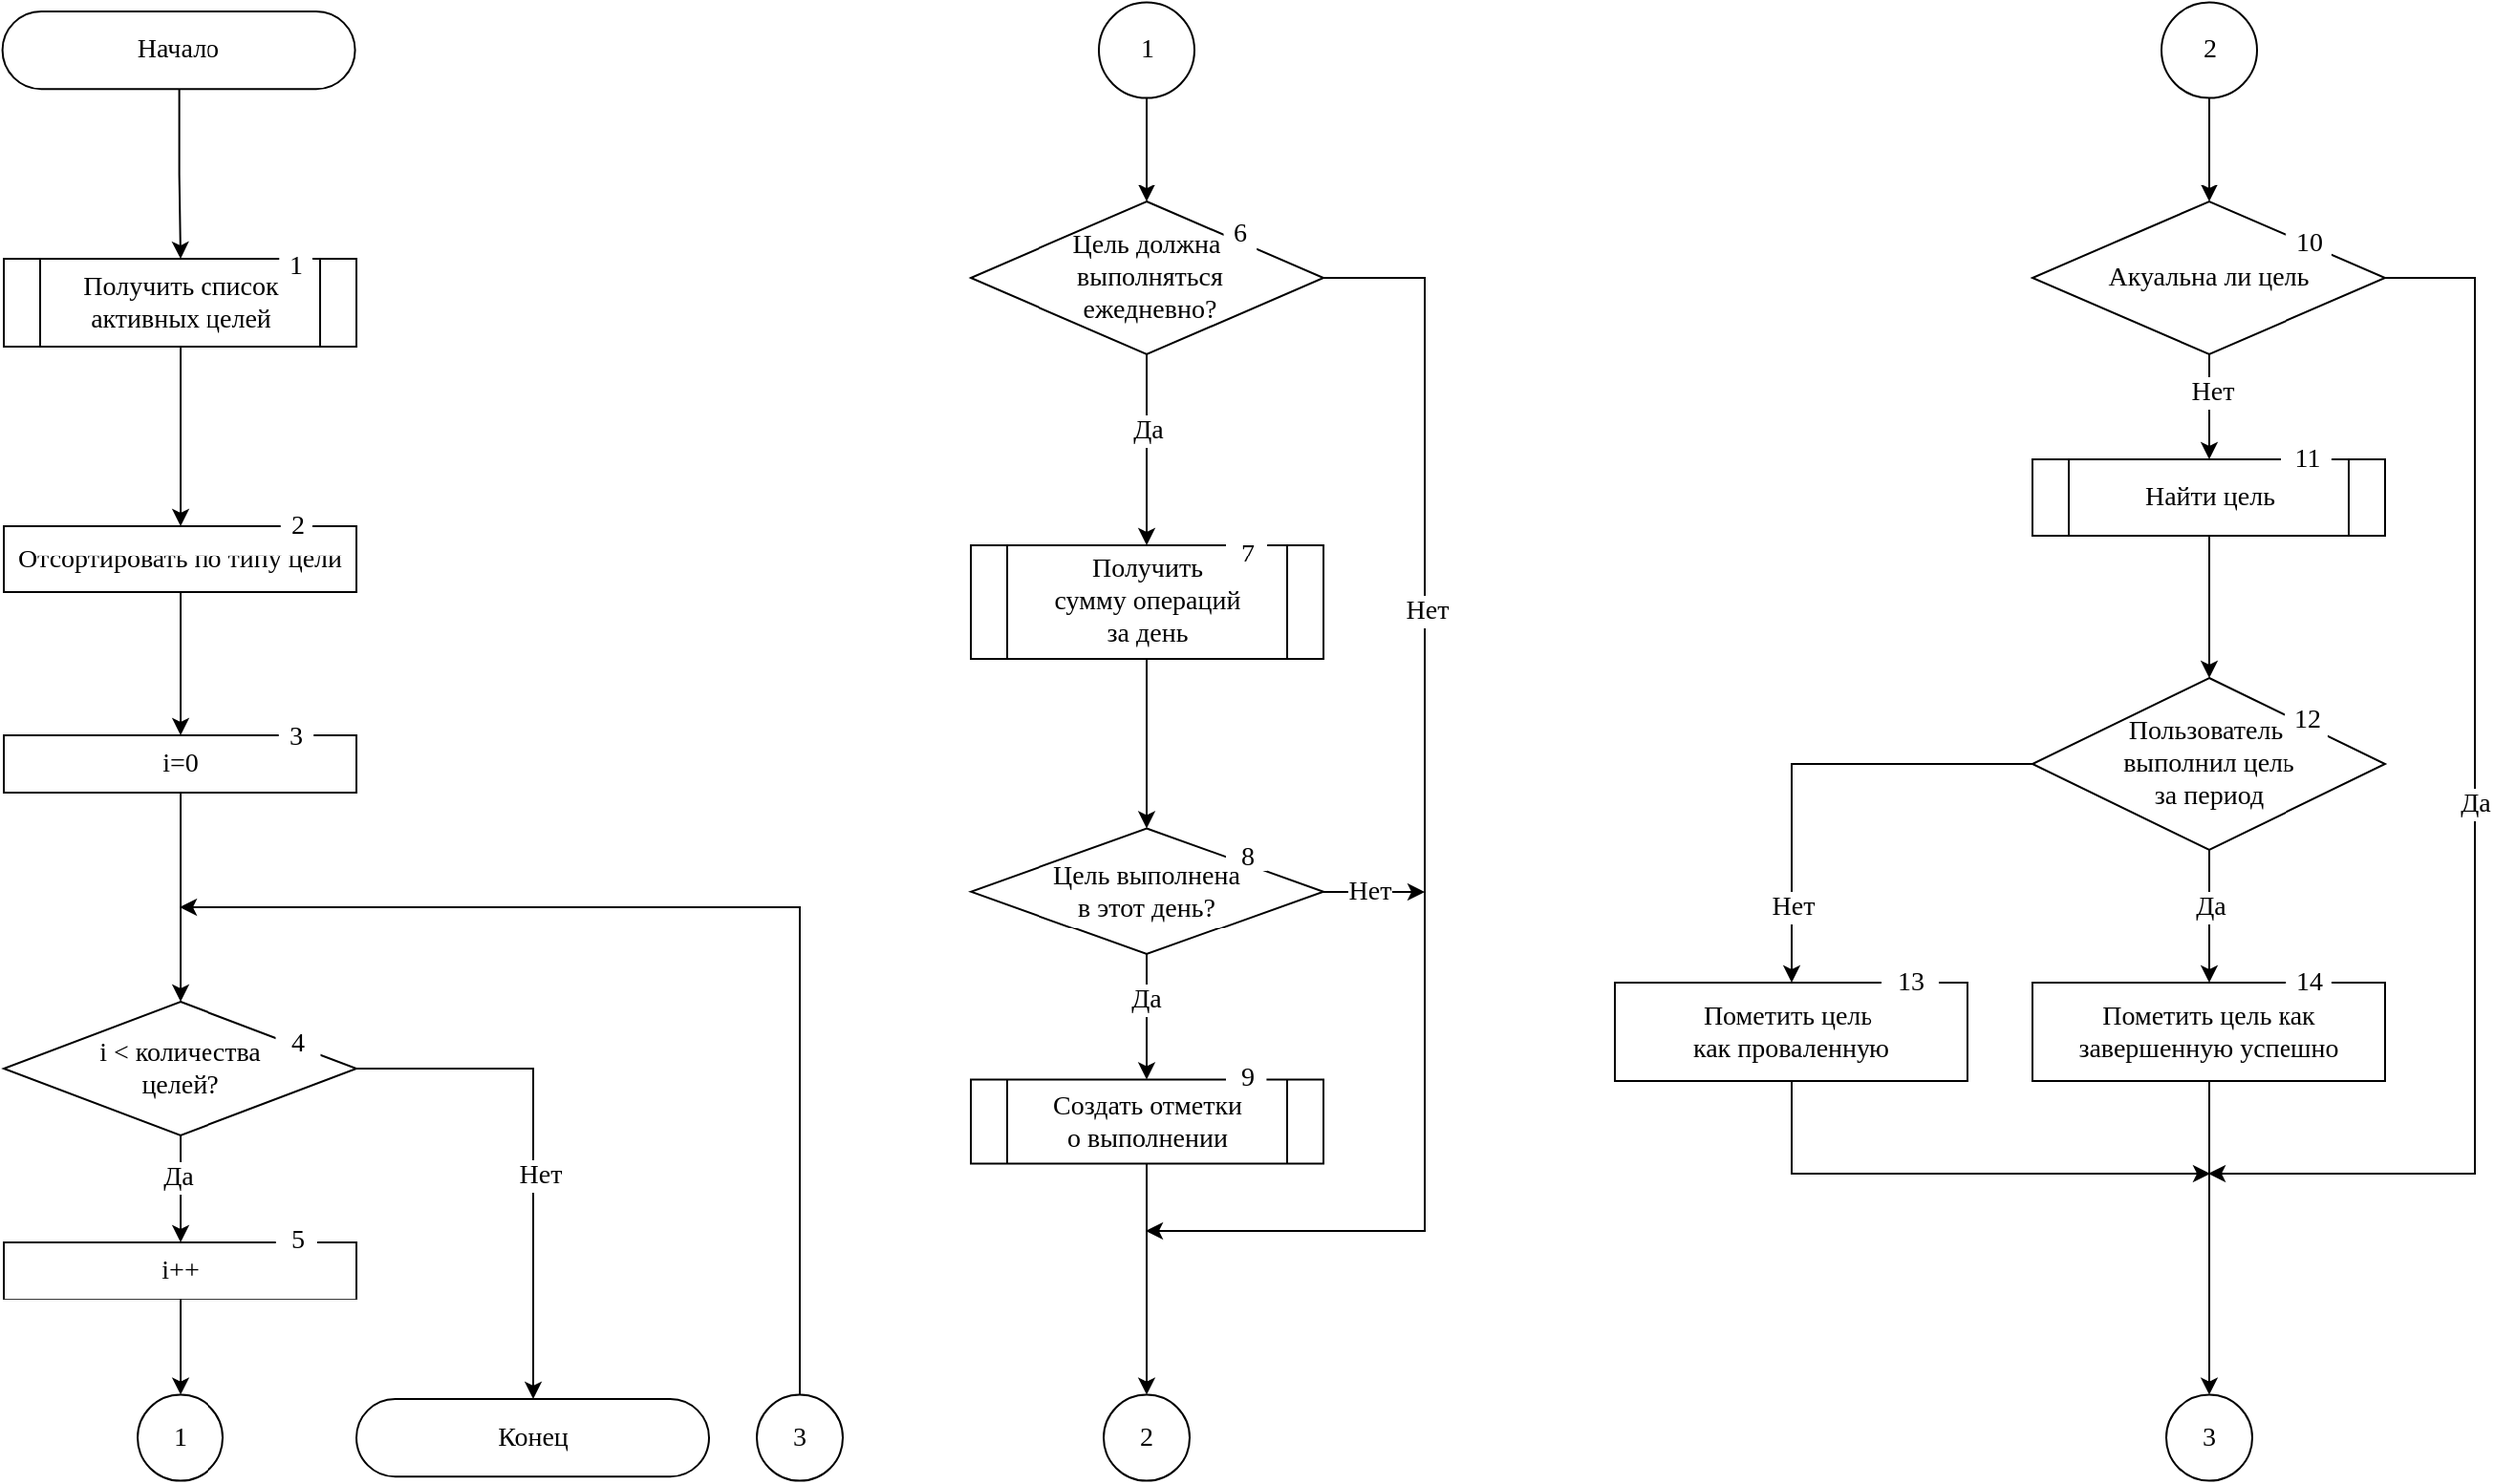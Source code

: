 <mxfile version="21.3.6" type="device">
  <diagram name="Страница 1" id="nvZFJLLvlt-4MT4S-oFh">
    <mxGraphModel dx="322" dy="164" grid="1" gridSize="10" guides="1" tooltips="1" connect="1" arrows="1" fold="1" page="1" pageScale="1" pageWidth="1654" pageHeight="1169" math="0" shadow="0">
      <root>
        <mxCell id="0" />
        <mxCell id="1" parent="0" />
        <mxCell id="JVLuoLRVGIcqwMVkjjj0-4" value="" style="edgeStyle=orthogonalEdgeStyle;rounded=0;orthogonalLoop=1;jettySize=auto;html=1;fontFamily=Times New Roman;fontSize=14;entryX=0.5;entryY=0;entryDx=0;entryDy=0;" parent="1" source="JVLuoLRVGIcqwMVkjjj0-2" target="Yv-8fYqueQbaN_uO5r6U-2" edge="1">
          <mxGeometry relative="1" as="geometry">
            <mxPoint x="270" y="160" as="targetPoint" />
          </mxGeometry>
        </mxCell>
        <mxCell id="JVLuoLRVGIcqwMVkjjj0-2" value="Начало" style="rounded=1;whiteSpace=wrap;html=1;arcSize=50;fontFamily=Times New Roman;fontSize=14;resizeHeight=0;" parent="1" vertex="1">
          <mxGeometry x="174.29" y="90" width="185" height="40.62" as="geometry" />
        </mxCell>
        <mxCell id="JVLuoLRVGIcqwMVkjjj0-36" value="" style="edgeStyle=orthogonalEdgeStyle;rounded=0;orthogonalLoop=1;jettySize=auto;html=1;fontFamily=Times New Roman;fontSize=14;" parent="1" source="JVLuoLRVGIcqwMVkjjj0-33" target="JVLuoLRVGIcqwMVkjjj0-35" edge="1">
          <mxGeometry relative="1" as="geometry" />
        </mxCell>
        <mxCell id="JVLuoLRVGIcqwMVkjjj0-33" value="Отсортировать по типу цели" style="rounded=1;whiteSpace=wrap;html=1;arcSize=0;fontFamily=Times New Roman;fontSize=14;" parent="1" vertex="1">
          <mxGeometry x="175" y="360" width="185" height="35" as="geometry" />
        </mxCell>
        <mxCell id="Yv-8fYqueQbaN_uO5r6U-22" style="edgeStyle=orthogonalEdgeStyle;rounded=0;orthogonalLoop=1;jettySize=auto;html=1;entryX=0.5;entryY=0;entryDx=0;entryDy=0;fontSize=14;fontFamily=Times New Roman;" parent="1" source="JVLuoLRVGIcqwMVkjjj0-35" target="Yv-8fYqueQbaN_uO5r6U-21" edge="1">
          <mxGeometry relative="1" as="geometry" />
        </mxCell>
        <mxCell id="JVLuoLRVGIcqwMVkjjj0-35" value="i=0" style="whiteSpace=wrap;html=1;rounded=1;arcSize=0;fontFamily=Times New Roman;fontSize=14;" parent="1" vertex="1">
          <mxGeometry x="175" y="470" width="185" height="30" as="geometry" />
        </mxCell>
        <mxCell id="JVLuoLRVGIcqwMVkjjj0-39" value="1" style="ellipse;whiteSpace=wrap;html=1;rounded=1;arcSize=0;fontFamily=Times New Roman;fontSize=14;" parent="1" vertex="1">
          <mxGeometry x="749.5" y="85.31" width="50" height="50" as="geometry" />
        </mxCell>
        <mxCell id="JVLuoLRVGIcqwMVkjjj0-87" value="" style="edgeStyle=orthogonalEdgeStyle;rounded=0;orthogonalLoop=1;jettySize=auto;html=1;fontFamily=Times New Roman;fontSize=14;endArrow=classic;endFill=1;exitX=1;exitY=0.5;exitDx=0;exitDy=0;" parent="1" source="JVLuoLRVGIcqwMVkjjj0-90" edge="1">
          <mxGeometry relative="1" as="geometry">
            <mxPoint x="1331" y="700" as="targetPoint" />
            <Array as="points">
              <mxPoint x="1471" y="230" />
              <mxPoint x="1471" y="700" />
            </Array>
          </mxGeometry>
        </mxCell>
        <mxCell id="Yv-8fYqueQbaN_uO5r6U-17" value="Да" style="edgeLabel;html=1;align=center;verticalAlign=middle;resizable=0;points=[];fontSize=14;fontFamily=Times New Roman;" parent="JVLuoLRVGIcqwMVkjjj0-87" vertex="1" connectable="0">
          <mxGeometry x="-0.291" y="4" relative="1" as="geometry">
            <mxPoint x="-4" y="90" as="offset" />
          </mxGeometry>
        </mxCell>
        <mxCell id="Yv-8fYqueQbaN_uO5r6U-40" style="edgeStyle=orthogonalEdgeStyle;rounded=0;orthogonalLoop=1;jettySize=auto;html=1;exitX=0.5;exitY=1;exitDx=0;exitDy=0;entryX=0.5;entryY=0;entryDx=0;entryDy=0;fontFamily=Times New Roman;fontSize=14;" parent="1" source="JVLuoLRVGIcqwMVkjjj0-90" target="Yv-8fYqueQbaN_uO5r6U-31" edge="1">
          <mxGeometry relative="1" as="geometry" />
        </mxCell>
        <mxCell id="YWIAWQN1r3vnsO1PnbCr-6" value="&lt;font style=&quot;font-size: 14px;&quot; face=&quot;Times New Roman&quot;&gt;Нет&lt;/font&gt;" style="edgeLabel;html=1;align=center;verticalAlign=middle;resizable=0;points=[];" parent="Yv-8fYqueQbaN_uO5r6U-40" vertex="1" connectable="0">
          <mxGeometry x="-0.267" y="1" relative="1" as="geometry">
            <mxPoint as="offset" />
          </mxGeometry>
        </mxCell>
        <mxCell id="JVLuoLRVGIcqwMVkjjj0-90" value="Акуальна ли цель" style="rhombus;whiteSpace=wrap;html=1;rounded=1;arcSize=0;fontFamily=Times New Roman;fontSize=14;" parent="1" vertex="1">
          <mxGeometry x="1239" y="190" width="185" height="80" as="geometry" />
        </mxCell>
        <mxCell id="JVLuoLRVGIcqwMVkjjj0-98" value="" style="edgeStyle=orthogonalEdgeStyle;rounded=0;orthogonalLoop=1;jettySize=auto;html=1;exitX=0.5;exitY=1;exitDx=0;exitDy=0;fontFamily=Times New Roman;fontSize=14;" parent="1" source="JVLuoLRVGIcqwMVkjjj0-39" target="JVLuoLRVGIcqwMVkjjj0-97" edge="1">
          <mxGeometry relative="1" as="geometry">
            <mxPoint x="774.5" y="200" as="sourcePoint" />
          </mxGeometry>
        </mxCell>
        <mxCell id="Yv-8fYqueQbaN_uO5r6U-5" style="edgeStyle=orthogonalEdgeStyle;rounded=0;orthogonalLoop=1;jettySize=auto;html=1;exitX=1;exitY=0.5;exitDx=0;exitDy=0;fontSize=14;fontFamily=Times New Roman;endArrow=classic;endFill=1;" parent="1" source="JVLuoLRVGIcqwMVkjjj0-97" edge="1">
          <mxGeometry relative="1" as="geometry">
            <mxPoint x="774" y="730" as="targetPoint" />
            <Array as="points">
              <mxPoint x="920" y="230" />
              <mxPoint x="920" y="730" />
            </Array>
          </mxGeometry>
        </mxCell>
        <mxCell id="Yv-8fYqueQbaN_uO5r6U-6" value="Нет" style="edgeLabel;html=1;align=center;verticalAlign=middle;resizable=0;points=[];fontSize=14;fontFamily=Times New Roman;" parent="Yv-8fYqueQbaN_uO5r6U-5" vertex="1" connectable="0">
          <mxGeometry x="-0.349" y="1" relative="1" as="geometry">
            <mxPoint as="offset" />
          </mxGeometry>
        </mxCell>
        <mxCell id="Yv-8fYqueQbaN_uO5r6U-7" style="edgeStyle=orthogonalEdgeStyle;rounded=0;orthogonalLoop=1;jettySize=auto;html=1;exitX=0.5;exitY=1;exitDx=0;exitDy=0;entryX=0.5;entryY=0;entryDx=0;entryDy=0;fontSize=14;fontFamily=Times New Roman;" parent="1" source="JVLuoLRVGIcqwMVkjjj0-97" target="Yv-8fYqueQbaN_uO5r6U-1" edge="1">
          <mxGeometry relative="1" as="geometry" />
        </mxCell>
        <mxCell id="Yv-8fYqueQbaN_uO5r6U-20" value="Да" style="edgeLabel;html=1;align=center;verticalAlign=middle;resizable=0;points=[];fontSize=14;fontFamily=Times New Roman;" parent="Yv-8fYqueQbaN_uO5r6U-7" vertex="1" connectable="0">
          <mxGeometry x="-0.306" y="-2" relative="1" as="geometry">
            <mxPoint x="2" y="5" as="offset" />
          </mxGeometry>
        </mxCell>
        <mxCell id="JVLuoLRVGIcqwMVkjjj0-97" value="Цель должна&lt;br style=&quot;font-size: 14px;&quot;&gt;&amp;nbsp;выполняться&lt;br&gt;&amp;nbsp;ежедневно?" style="rhombus;whiteSpace=wrap;html=1;rounded=0;fontFamily=Times New Roman;fontSize=14;" parent="1" vertex="1">
          <mxGeometry x="682.01" y="190" width="185" height="80" as="geometry" />
        </mxCell>
        <mxCell id="Yv-8fYqueQbaN_uO5r6U-11" style="rounded=0;orthogonalLoop=1;jettySize=auto;html=1;endArrow=classic;endFill=1;fontSize=14;fontFamily=Times New Roman;" parent="1" source="JVLuoLRVGIcqwMVkjjj0-108" edge="1">
          <mxGeometry relative="1" as="geometry">
            <mxPoint x="920" y="552" as="targetPoint" />
          </mxGeometry>
        </mxCell>
        <mxCell id="JVLuoLRVGIcqwMVkjjj0-108" value="Цель выполнена&lt;br style=&quot;font-size: 14px;&quot;&gt;в этот день?" style="rhombus;whiteSpace=wrap;html=1;rounded=0;verticalAlign=middle;fontFamily=Times New Roman;fontSize=14;" parent="1" vertex="1">
          <mxGeometry x="682" y="518.75" width="185" height="66.25" as="geometry" />
        </mxCell>
        <mxCell id="JVLuoLRVGIcqwMVkjjj0-117" value="" style="edgeStyle=orthogonalEdgeStyle;rounded=0;orthogonalLoop=1;jettySize=auto;html=1;exitX=0.5;exitY=1;exitDx=0;exitDy=0;fontFamily=Times New Roman;fontSize=14;entryX=0.5;entryY=0;entryDx=0;entryDy=0;" parent="1" source="JVLuoLRVGIcqwMVkjjj0-108" target="Yv-8fYqueQbaN_uO5r6U-3" edge="1">
          <mxGeometry relative="1" as="geometry">
            <mxPoint x="1099.5" y="522.5" as="sourcePoint" />
            <mxPoint x="774.5" y="630" as="targetPoint" />
          </mxGeometry>
        </mxCell>
        <mxCell id="JVLuoLRVGIcqwMVkjjj0-173" value="Да" style="edgeLabel;html=1;align=center;verticalAlign=middle;resizable=0;points=[];fontFamily=Times New Roman;fontSize=14;" parent="JVLuoLRVGIcqwMVkjjj0-117" vertex="1" connectable="0">
          <mxGeometry x="-0.583" y="-1" relative="1" as="geometry">
            <mxPoint y="10" as="offset" />
          </mxGeometry>
        </mxCell>
        <mxCell id="JVLuoLRVGIcqwMVkjjj0-163" value="2" style="ellipse;whiteSpace=wrap;html=1;rounded=0;fontFamily=Times New Roman;fontSize=14;aspect=fixed;" parent="1" vertex="1">
          <mxGeometry x="752" y="816.31" width="45" height="45" as="geometry" />
        </mxCell>
        <mxCell id="Yv-8fYqueQbaN_uO5r6U-38" style="edgeStyle=orthogonalEdgeStyle;rounded=0;orthogonalLoop=1;jettySize=auto;html=1;entryX=0.5;entryY=0;entryDx=0;entryDy=0;fontFamily=Times New Roman;fontSize=14;" parent="1" source="JVLuoLRVGIcqwMVkjjj0-167" target="JVLuoLRVGIcqwMVkjjj0-90" edge="1">
          <mxGeometry relative="1" as="geometry" />
        </mxCell>
        <mxCell id="JVLuoLRVGIcqwMVkjjj0-167" value="2" style="ellipse;whiteSpace=wrap;html=1;aspect=fixed;fontFamily=Times New Roman;fontSize=14;" parent="1" vertex="1">
          <mxGeometry x="1306.5" y="85.31" width="50" height="50" as="geometry" />
        </mxCell>
        <mxCell id="JVLuoLRVGIcqwMVkjjj0-180" value="" style="edgeStyle=orthogonalEdgeStyle;rounded=0;orthogonalLoop=1;jettySize=auto;html=1;exitX=0.5;exitY=1;exitDx=0;exitDy=0;fontFamily=Times New Roman;fontSize=14;" parent="1" source="JVLuoLRVGIcqwMVkjjj0-177" target="JVLuoLRVGIcqwMVkjjj0-179" edge="1">
          <mxGeometry relative="1" as="geometry" />
        </mxCell>
        <mxCell id="JVLuoLRVGIcqwMVkjjj0-193" value="Да" style="edgeLabel;html=1;align=center;verticalAlign=middle;resizable=0;points=[];fontFamily=Times New Roman;fontSize=14;" parent="JVLuoLRVGIcqwMVkjjj0-180" vertex="1" connectable="0">
          <mxGeometry x="0.186" y="-1" relative="1" as="geometry">
            <mxPoint x="1" y="-12" as="offset" />
          </mxGeometry>
        </mxCell>
        <mxCell id="JVLuoLRVGIcqwMVkjjj0-187" value="" style="edgeStyle=orthogonalEdgeStyle;rounded=0;orthogonalLoop=1;jettySize=auto;html=1;exitX=0;exitY=0.5;exitDx=0;exitDy=0;fontFamily=Times New Roman;fontSize=14;" parent="1" source="JVLuoLRVGIcqwMVkjjj0-177" target="JVLuoLRVGIcqwMVkjjj0-186" edge="1">
          <mxGeometry relative="1" as="geometry" />
        </mxCell>
        <mxCell id="JVLuoLRVGIcqwMVkjjj0-194" value="Нет" style="edgeLabel;html=1;align=center;verticalAlign=middle;resizable=0;points=[];fontFamily=Times New Roman;fontSize=14;" parent="JVLuoLRVGIcqwMVkjjj0-187" vertex="1" connectable="0">
          <mxGeometry x="0.037" y="1" relative="1" as="geometry">
            <mxPoint x="-1" y="74" as="offset" />
          </mxGeometry>
        </mxCell>
        <mxCell id="JVLuoLRVGIcqwMVkjjj0-177" value="Пользователь&amp;nbsp;&lt;br style=&quot;font-size: 14px;&quot;&gt;выполнил цель &lt;br style=&quot;font-size: 14px;&quot;&gt;за период" style="rhombus;whiteSpace=wrap;html=1;rounded=0;fontFamily=Times New Roman;fontSize=14;" parent="1" vertex="1">
          <mxGeometry x="1239" y="440" width="185" height="90" as="geometry" />
        </mxCell>
        <mxCell id="Yv-8fYqueQbaN_uO5r6U-49" style="edgeStyle=orthogonalEdgeStyle;rounded=0;orthogonalLoop=1;jettySize=auto;html=1;entryX=0.5;entryY=0;entryDx=0;entryDy=0;exitX=0.5;exitY=1;exitDx=0;exitDy=0;fontFamily=Times New Roman;fontSize=14;" parent="1" source="JVLuoLRVGIcqwMVkjjj0-179" target="Yv-8fYqueQbaN_uO5r6U-23" edge="1">
          <mxGeometry relative="1" as="geometry">
            <mxPoint x="1330.997" y="651.5" as="sourcePoint" />
            <mxPoint x="1331" y="821.5" as="targetPoint" />
            <Array as="points" />
          </mxGeometry>
        </mxCell>
        <mxCell id="JVLuoLRVGIcqwMVkjjj0-179" value="Пометить цель как завершенную успешно" style="whiteSpace=wrap;html=1;rounded=0;fontFamily=Times New Roman;fontSize=14;" parent="1" vertex="1">
          <mxGeometry x="1239" y="600" width="185" height="51.5" as="geometry" />
        </mxCell>
        <mxCell id="Yv-8fYqueQbaN_uO5r6U-52" style="edgeStyle=orthogonalEdgeStyle;rounded=0;orthogonalLoop=1;jettySize=auto;html=1;exitX=0.5;exitY=1;exitDx=0;exitDy=0;endArrow=classic;endFill=1;fontFamily=Times New Roman;fontSize=14;" parent="1" source="JVLuoLRVGIcqwMVkjjj0-186" edge="1">
          <mxGeometry relative="1" as="geometry">
            <mxPoint x="1332" y="700" as="targetPoint" />
            <Array as="points">
              <mxPoint x="1112" y="700" />
              <mxPoint x="1332" y="700" />
            </Array>
          </mxGeometry>
        </mxCell>
        <mxCell id="JVLuoLRVGIcqwMVkjjj0-186" value="Пометить цель&amp;nbsp;&lt;br style=&quot;font-size: 14px;&quot;&gt;как проваленную" style="whiteSpace=wrap;html=1;rounded=0;fontFamily=Times New Roman;fontSize=14;" parent="1" vertex="1">
          <mxGeometry x="1020" y="600" width="185" height="51.5" as="geometry" />
        </mxCell>
        <mxCell id="Yv-8fYqueQbaN_uO5r6U-8" style="edgeStyle=orthogonalEdgeStyle;rounded=0;orthogonalLoop=1;jettySize=auto;html=1;entryX=0.5;entryY=0;entryDx=0;entryDy=0;fontSize=14;fontFamily=Times New Roman;" parent="1" source="Yv-8fYqueQbaN_uO5r6U-1" target="JVLuoLRVGIcqwMVkjjj0-108" edge="1">
          <mxGeometry relative="1" as="geometry" />
        </mxCell>
        <mxCell id="Yv-8fYqueQbaN_uO5r6U-1" value="Получить сумму&amp;nbsp;операций&lt;br style=&quot;border-color: var(--border-color); font-size: 14px;&quot;&gt;&lt;span style=&quot;font-size: 14px;&quot;&gt;за день&lt;/span&gt;" style="shape=process;whiteSpace=wrap;html=1;backgroundOutline=1;fontSize=14;fontFamily=Times New Roman;" parent="1" vertex="1">
          <mxGeometry x="682.01" y="370" width="185" height="60" as="geometry" />
        </mxCell>
        <mxCell id="Yv-8fYqueQbaN_uO5r6U-43" style="edgeStyle=orthogonalEdgeStyle;rounded=0;orthogonalLoop=1;jettySize=auto;html=1;fontFamily=Times New Roman;fontSize=14;" parent="1" source="Yv-8fYqueQbaN_uO5r6U-2" target="JVLuoLRVGIcqwMVkjjj0-33" edge="1">
          <mxGeometry relative="1" as="geometry" />
        </mxCell>
        <mxCell id="Yv-8fYqueQbaN_uO5r6U-2" value="Получить список активных целей" style="shape=process;whiteSpace=wrap;html=1;backgroundOutline=1;fontSize=14;fontFamily=Times New Roman;" parent="1" vertex="1">
          <mxGeometry x="175" y="220" width="185" height="46" as="geometry" />
        </mxCell>
        <mxCell id="Yv-8fYqueQbaN_uO5r6U-4" style="edgeStyle=orthogonalEdgeStyle;rounded=0;orthogonalLoop=1;jettySize=auto;html=1;entryX=0.5;entryY=0;entryDx=0;entryDy=0;fontSize=14;fontFamily=Times New Roman;" parent="1" source="Yv-8fYqueQbaN_uO5r6U-3" target="JVLuoLRVGIcqwMVkjjj0-163" edge="1">
          <mxGeometry relative="1" as="geometry" />
        </mxCell>
        <mxCell id="Yv-8fYqueQbaN_uO5r6U-3" value="Создать отметки&lt;br style=&quot;border-color: var(--border-color); font-size: 14px;&quot;&gt;&lt;span style=&quot;font-size: 14px;&quot;&gt;о выполнении&lt;/span&gt;" style="shape=process;whiteSpace=wrap;html=1;backgroundOutline=1;fontSize=14;fontFamily=Times New Roman;" parent="1" vertex="1">
          <mxGeometry x="682" y="650.75" width="185" height="44" as="geometry" />
        </mxCell>
        <mxCell id="Yv-8fYqueQbaN_uO5r6U-13" value="Нет" style="edgeLabel;html=1;align=center;verticalAlign=middle;resizable=0;points=[];fontSize=14;fontFamily=Times New Roman;" parent="1" vertex="1" connectable="0">
          <mxGeometry x="887" y="544.003" as="geometry">
            <mxPoint x="4" y="8" as="offset" />
          </mxGeometry>
        </mxCell>
        <mxCell id="Yv-8fYqueQbaN_uO5r6U-26" style="edgeStyle=orthogonalEdgeStyle;rounded=0;orthogonalLoop=1;jettySize=auto;html=1;fontSize=14;fontFamily=Times New Roman;entryX=0.5;entryY=0;entryDx=0;entryDy=0;" parent="1" source="Yv-8fYqueQbaN_uO5r6U-21" target="Yv-8fYqueQbaN_uO5r6U-44" edge="1">
          <mxGeometry relative="1" as="geometry">
            <mxPoint x="260" y="780" as="targetPoint" />
          </mxGeometry>
        </mxCell>
        <mxCell id="Yv-8fYqueQbaN_uO5r6U-30" value="Да" style="edgeLabel;html=1;align=center;verticalAlign=middle;resizable=0;points=[];fontSize=14;fontFamily=Times New Roman;" parent="Yv-8fYqueQbaN_uO5r6U-26" vertex="1" connectable="0">
          <mxGeometry x="-0.231" y="-2" relative="1" as="geometry">
            <mxPoint as="offset" />
          </mxGeometry>
        </mxCell>
        <mxCell id="Yv-8fYqueQbaN_uO5r6U-27" style="edgeStyle=orthogonalEdgeStyle;rounded=0;orthogonalLoop=1;jettySize=auto;html=1;entryX=0.5;entryY=0;entryDx=0;entryDy=0;fontSize=14;fontFamily=Times New Roman;exitX=1;exitY=0.5;exitDx=0;exitDy=0;" parent="1" source="Yv-8fYqueQbaN_uO5r6U-21" target="Yv-8fYqueQbaN_uO5r6U-28" edge="1">
          <mxGeometry relative="1" as="geometry">
            <mxPoint x="420" y="820" as="targetPoint" />
          </mxGeometry>
        </mxCell>
        <mxCell id="Yv-8fYqueQbaN_uO5r6U-29" value="Нет" style="edgeLabel;html=1;align=center;verticalAlign=middle;resizable=0;points=[];fontSize=14;fontFamily=Times New Roman;" parent="Yv-8fYqueQbaN_uO5r6U-27" vertex="1" connectable="0">
          <mxGeometry x="-0.041" y="3" relative="1" as="geometry">
            <mxPoint y="21" as="offset" />
          </mxGeometry>
        </mxCell>
        <mxCell id="Yv-8fYqueQbaN_uO5r6U-21" value="i &amp;lt; количества &lt;br style=&quot;font-size: 14px;&quot;&gt;целей?" style="rhombus;whiteSpace=wrap;html=1;fontSize=14;fontFamily=Times New Roman;" parent="1" vertex="1">
          <mxGeometry x="175" y="610" width="185" height="70" as="geometry" />
        </mxCell>
        <mxCell id="Yv-8fYqueQbaN_uO5r6U-23" value="3" style="ellipse;whiteSpace=wrap;html=1;aspect=fixed;fontSize=14;fontFamily=Times New Roman;" parent="1" vertex="1">
          <mxGeometry x="1309" y="816.31" width="45" height="45" as="geometry" />
        </mxCell>
        <mxCell id="Yv-8fYqueQbaN_uO5r6U-25" style="edgeStyle=orthogonalEdgeStyle;rounded=0;orthogonalLoop=1;jettySize=auto;html=1;exitX=0.5;exitY=0;exitDx=0;exitDy=0;fontSize=14;fontFamily=Times New Roman;endArrow=classic;endFill=1;movable=1;resizable=1;rotatable=1;deletable=1;editable=1;locked=0;connectable=1;strokeColor=default;" parent="1" source="Yv-8fYqueQbaN_uO5r6U-24" edge="1">
          <mxGeometry relative="1" as="geometry">
            <mxPoint x="267" y="560" as="targetPoint" />
            <Array as="points">
              <mxPoint x="570" y="560" />
              <mxPoint x="260" y="560" />
            </Array>
          </mxGeometry>
        </mxCell>
        <mxCell id="Yv-8fYqueQbaN_uO5r6U-24" value="3" style="ellipse;whiteSpace=wrap;html=1;aspect=fixed;fontSize=14;fontFamily=Times New Roman;" parent="1" vertex="1">
          <mxGeometry x="570" y="816.31" width="45" height="45" as="geometry" />
        </mxCell>
        <mxCell id="Yv-8fYqueQbaN_uO5r6U-28" value="Конец" style="rounded=1;whiteSpace=wrap;html=1;arcSize=50;fontSize=14;fontFamily=Times New Roman;" parent="1" vertex="1">
          <mxGeometry x="360" y="818.5" width="185" height="40.62" as="geometry" />
        </mxCell>
        <mxCell id="Yv-8fYqueQbaN_uO5r6U-41" style="edgeStyle=orthogonalEdgeStyle;rounded=0;orthogonalLoop=1;jettySize=auto;html=1;fontFamily=Times New Roman;fontSize=14;" parent="1" source="Yv-8fYqueQbaN_uO5r6U-31" target="JVLuoLRVGIcqwMVkjjj0-177" edge="1">
          <mxGeometry relative="1" as="geometry" />
        </mxCell>
        <mxCell id="Yv-8fYqueQbaN_uO5r6U-31" value="Найти цель" style="shape=process;whiteSpace=wrap;html=1;backgroundOutline=1;fontFamily=Times New Roman;fontSize=14;" parent="1" vertex="1">
          <mxGeometry x="1239" y="325" width="185" height="40" as="geometry" />
        </mxCell>
        <mxCell id="Yv-8fYqueQbaN_uO5r6U-46" value="" style="edgeStyle=orthogonalEdgeStyle;rounded=0;orthogonalLoop=1;jettySize=auto;html=1;fontFamily=Times New Roman;fontSize=14;" parent="1" source="Yv-8fYqueQbaN_uO5r6U-44" target="Yv-8fYqueQbaN_uO5r6U-45" edge="1">
          <mxGeometry relative="1" as="geometry" />
        </mxCell>
        <mxCell id="Yv-8fYqueQbaN_uO5r6U-44" value="i++" style="rounded=0;whiteSpace=wrap;html=1;fontFamily=Times New Roman;fontSize=14;" parent="1" vertex="1">
          <mxGeometry x="175" y="736" width="185" height="30" as="geometry" />
        </mxCell>
        <mxCell id="Yv-8fYqueQbaN_uO5r6U-45" value="1" style="ellipse;whiteSpace=wrap;html=1;rounded=0;fontFamily=Times New Roman;fontSize=14;" parent="1" vertex="1">
          <mxGeometry x="245" y="816.31" width="45" height="45" as="geometry" />
        </mxCell>
        <mxCell id="Yv-8fYqueQbaN_uO5r6U-53" value="1" style="text;html=1;align=center;verticalAlign=middle;resizable=1;points=[];autosize=1;fillColor=default;rotation=0;imageWidth=14;imageHeight=14;arcSize=5;absoluteArcSize=0;imageAspect=0;fontSize=14;fontFamily=Times New Roman;" parent="1" vertex="1">
          <mxGeometry x="319.62" y="210" width="17.38" height="27" as="geometry" />
        </mxCell>
        <mxCell id="Yv-8fYqueQbaN_uO5r6U-54" value="2" style="text;html=1;align=center;verticalAlign=middle;resizable=1;points=[];autosize=1;fillColor=default;rotation=0;imageWidth=14;imageHeight=14;arcSize=5;absoluteArcSize=0;imageAspect=0;fontSize=14;fontFamily=Times New Roman;" parent="1" vertex="1">
          <mxGeometry x="320.37" y="350" width="16.63" height="20" as="geometry" />
        </mxCell>
        <mxCell id="Yv-8fYqueQbaN_uO5r6U-55" value="3" style="text;html=1;align=center;verticalAlign=middle;resizable=1;points=[];autosize=1;fillColor=default;rotation=0;imageWidth=14;imageHeight=14;arcSize=5;absoluteArcSize=0;imageAspect=0;fontSize=14;fontFamily=Times New Roman;" parent="1" vertex="1">
          <mxGeometry x="319.37" y="456" width="18.24" height="30" as="geometry" />
        </mxCell>
        <mxCell id="Yv-8fYqueQbaN_uO5r6U-56" value="4" style="text;html=1;align=center;verticalAlign=middle;resizable=1;points=[];autosize=1;fillColor=default;rotation=0;imageWidth=14;imageHeight=14;arcSize=5;absoluteArcSize=0;imageAspect=0;fontSize=14;fontFamily=Times New Roman;direction=south;" parent="1" vertex="1">
          <mxGeometry x="317.74" y="620" width="23.5" height="24.25" as="geometry" />
        </mxCell>
        <mxCell id="Yv-8fYqueQbaN_uO5r6U-57" value="5" style="text;html=1;align=center;verticalAlign=middle;resizable=1;points=[];autosize=1;fillColor=default;rotation=0;imageWidth=14;imageHeight=14;arcSize=5;absoluteArcSize=0;imageAspect=0;fontSize=14;fontFamily=Times New Roman;direction=south;" parent="1" vertex="1">
          <mxGeometry x="317.87" y="720" width="21.63" height="30" as="geometry" />
        </mxCell>
        <mxCell id="Yv-8fYqueQbaN_uO5r6U-58" value="6" style="text;html=1;align=center;verticalAlign=middle;resizable=1;points=[];autosize=1;fillColor=default;rotation=0;imageWidth=14;imageHeight=14;arcSize=5;absoluteArcSize=0;imageAspect=0;fontSize=14;fontFamily=Times New Roman;" parent="1" vertex="1">
          <mxGeometry x="814.77" y="193" width="17.34" height="28" as="geometry" />
        </mxCell>
        <mxCell id="Yv-8fYqueQbaN_uO5r6U-59" value="7" style="text;html=1;align=center;verticalAlign=middle;resizable=1;points=[];autosize=1;fillColor=default;rotation=0;imageWidth=14;imageHeight=14;arcSize=5;absoluteArcSize=0;imageAspect=0;fontSize=14;fontFamily=Times New Roman;" parent="1" vertex="1">
          <mxGeometry x="816.0" y="360" width="21.56" height="30" as="geometry" />
        </mxCell>
        <mxCell id="Yv-8fYqueQbaN_uO5r6U-60" value="8" style="text;html=1;align=center;verticalAlign=middle;resizable=1;points=[];autosize=1;fillColor=default;rotation=0;imageWidth=14;imageHeight=14;arcSize=5;absoluteArcSize=0;imageAspect=0;fontSize=14;fontFamily=Times New Roman;" parent="1" vertex="1">
          <mxGeometry x="816" y="526" width="21.56" height="15" as="geometry" />
        </mxCell>
        <mxCell id="Yv-8fYqueQbaN_uO5r6U-62" value="9" style="text;html=1;align=center;verticalAlign=middle;resizable=1;points=[];autosize=1;fillColor=default;rotation=0;imageWidth=14;imageHeight=14;arcSize=5;absoluteArcSize=0;imageAspect=0;fontSize=14;fontFamily=Times New Roman;" parent="1" vertex="1">
          <mxGeometry x="816" y="637.5" width="21.2" height="25" as="geometry" />
        </mxCell>
        <mxCell id="Yv-8fYqueQbaN_uO5r6U-63" value="10" style="text;html=1;align=center;verticalAlign=middle;resizable=1;points=[];autosize=1;fillColor=default;rotation=0;imageWidth=14;imageHeight=14;arcSize=5;absoluteArcSize=0;imageAspect=0;fontSize=14;fontFamily=Times New Roman;" parent="1" vertex="1">
          <mxGeometry x="1371.5" y="196" width="24.5" height="31" as="geometry" />
        </mxCell>
        <mxCell id="Yv-8fYqueQbaN_uO5r6U-64" value="11" style="text;html=1;align=center;verticalAlign=middle;resizable=1;points=[];autosize=1;fillColor=default;rotation=0;imageWidth=14;imageHeight=14;arcSize=5;absoluteArcSize=0;imageAspect=0;fontSize=14;fontFamily=Times New Roman;" parent="1" vertex="1">
          <mxGeometry x="1369" y="310" width="27" height="30" as="geometry" />
        </mxCell>
        <mxCell id="Yv-8fYqueQbaN_uO5r6U-65" value="12" style="text;html=1;align=center;verticalAlign=middle;resizable=1;points=[];autosize=1;fillColor=default;rotation=0;imageWidth=14;imageHeight=14;arcSize=5;absoluteArcSize=0;imageAspect=0;fontSize=14;fontFamily=Times New Roman;" parent="1" vertex="1">
          <mxGeometry x="1371" y="445.5" width="23" height="33" as="geometry" />
        </mxCell>
        <mxCell id="Yv-8fYqueQbaN_uO5r6U-66" value="13" style="text;html=1;align=center;verticalAlign=middle;resizable=1;points=[];autosize=1;fillColor=default;rotation=0;imageWidth=14;imageHeight=14;arcSize=5;absoluteArcSize=0;imageAspect=0;fontSize=14;fontFamily=Times New Roman;" parent="1" vertex="1">
          <mxGeometry x="1160" y="595" width="30" height="10" as="geometry" />
        </mxCell>
        <mxCell id="Yv-8fYqueQbaN_uO5r6U-67" value="14" style="text;html=1;align=center;verticalAlign=middle;resizable=1;points=[];autosize=1;fillColor=default;rotation=0;imageWidth=14;imageHeight=14;arcSize=5;absoluteArcSize=0;imageAspect=0;fontSize=14;fontFamily=Times New Roman;" parent="1" vertex="1">
          <mxGeometry x="1371.5" y="590" width="24.5" height="20" as="geometry" />
        </mxCell>
      </root>
    </mxGraphModel>
  </diagram>
</mxfile>
